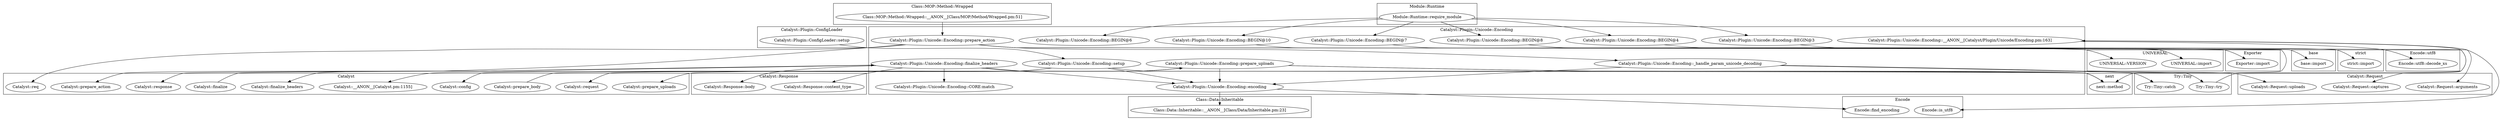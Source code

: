 digraph {
graph [overlap=false]
subgraph cluster_Catalyst {
	label="Catalyst";
	"Catalyst::prepare_body";
	"Catalyst::__ANON__[Catalyst.pm:1155]";
	"Catalyst::finalize_headers";
	"Catalyst::finalize";
	"Catalyst::config";
	"Catalyst::response";
	"Catalyst::prepare_uploads";
	"Catalyst::request";
	"Catalyst::req";
	"Catalyst::prepare_action";
}
subgraph cluster_Catalyst_Plugin_ConfigLoader {
	label="Catalyst::Plugin::ConfigLoader";
	"Catalyst::Plugin::ConfigLoader::setup";
}
subgraph cluster_Catalyst_Request {
	label="Catalyst::Request";
	"Catalyst::Request::uploads";
	"Catalyst::Request::arguments";
	"Catalyst::Request::captures";
}
subgraph cluster_next {
	label="next";
	"next::method";
}
subgraph cluster_Try_Tiny {
	label="Try::Tiny";
	"Try::Tiny::catch";
	"Try::Tiny::try";
}
subgraph cluster_UNIVERSAL {
	label="UNIVERSAL";
	"UNIVERSAL::import";
	"UNIVERSAL::VERSION";
}
subgraph cluster_Class_MOP_Method_Wrapped {
	label="Class::MOP::Method::Wrapped";
	"Class::MOP::Method::Wrapped::__ANON__[Class/MOP/Method/Wrapped.pm:51]";
}
subgraph cluster_Encode_utf8 {
	label="Encode::utf8";
	"Encode::utf8::decode_xs";
}
subgraph cluster_base {
	label="base";
	"base::import";
}
subgraph cluster_Module_Runtime {
	label="Module::Runtime";
	"Module::Runtime::require_module";
}
subgraph cluster_Exporter {
	label="Exporter";
	"Exporter::import";
}
subgraph cluster_Encode {
	label="Encode";
	"Encode::find_encoding";
	"Encode::is_utf8";
}
subgraph cluster_Catalyst_Plugin_Unicode_Encoding {
	label="Catalyst::Plugin::Unicode::Encoding";
	"Catalyst::Plugin::Unicode::Encoding::BEGIN@10";
	"Catalyst::Plugin::Unicode::Encoding::setup";
	"Catalyst::Plugin::Unicode::Encoding::BEGIN@8";
	"Catalyst::Plugin::Unicode::Encoding::prepare_action";
	"Catalyst::Plugin::Unicode::Encoding::encoding";
	"Catalyst::Plugin::Unicode::Encoding::BEGIN@4";
	"Catalyst::Plugin::Unicode::Encoding::CORE:match";
	"Catalyst::Plugin::Unicode::Encoding::BEGIN@3";
	"Catalyst::Plugin::Unicode::Encoding::BEGIN@6";
	"Catalyst::Plugin::Unicode::Encoding::_handle_param_unicode_decoding";
	"Catalyst::Plugin::Unicode::Encoding::prepare_uploads";
	"Catalyst::Plugin::Unicode::Encoding::__ANON__[Catalyst/Plugin/Unicode/Encoding.pm:163]";
	"Catalyst::Plugin::Unicode::Encoding::finalize_headers";
	"Catalyst::Plugin::Unicode::Encoding::BEGIN@7";
}
subgraph cluster_Class_Data_Inheritable {
	label="Class::Data::Inheritable";
	"Class::Data::Inheritable::__ANON__[Class/Data/Inheritable.pm:23]";
}
subgraph cluster_strict {
	label="strict";
	"strict::import";
}
subgraph cluster_Catalyst_Response {
	label="Catalyst::Response";
	"Catalyst::Response::body";
	"Catalyst::Response::content_type";
}
"Catalyst::Plugin::Unicode::Encoding::encoding" -> "Class::Data::Inheritable::__ANON__[Class/Data/Inheritable.pm:23]";
"Catalyst::Plugin::Unicode::Encoding::setup" -> "Catalyst::config";
"Catalyst::Plugin::Unicode::Encoding::finalize_headers" -> "Catalyst::Response::content_type";
"Catalyst::Plugin::Unicode::Encoding::prepare_uploads" -> "Catalyst::prepare_uploads";
"Module::Runtime::require_module" -> "Catalyst::Plugin::Unicode::Encoding::BEGIN@10";
"Module::Runtime::require_module" -> "Catalyst::Plugin::Unicode::Encoding::BEGIN@7";
"Catalyst::Plugin::Unicode::Encoding::finalize_headers" -> "Catalyst::Plugin::Unicode::Encoding::CORE:match";
"Catalyst::Plugin::Unicode::Encoding::__ANON__[Catalyst/Plugin/Unicode/Encoding.pm:163]" -> "Encode::utf8::decode_xs";
"Catalyst::Plugin::Unicode::Encoding::setup" -> "Catalyst::Plugin::Unicode::Encoding::encoding";
"Catalyst::Plugin::Unicode::Encoding::prepare_uploads" -> "Catalyst::Plugin::Unicode::Encoding::encoding";
"Catalyst::Plugin::Unicode::Encoding::_handle_param_unicode_decoding" -> "Catalyst::Plugin::Unicode::Encoding::encoding";
"Catalyst::Plugin::Unicode::Encoding::finalize_headers" -> "Catalyst::Plugin::Unicode::Encoding::encoding";
"Catalyst::Plugin::Unicode::Encoding::BEGIN@7" -> "UNIVERSAL::import";
"Catalyst::Plugin::Unicode::Encoding::setup" -> "Catalyst::__ANON__[Catalyst.pm:1155]";
"Catalyst::Plugin::Unicode::Encoding::prepare_action" -> "Catalyst::prepare_action";
"Catalyst::Plugin::Unicode::Encoding::prepare_uploads" -> "Catalyst::request";
"Catalyst::Plugin::Unicode::Encoding::_handle_param_unicode_decoding" -> "Try::Tiny::try";
"Catalyst::Plugin::Unicode::Encoding::_handle_param_unicode_decoding" -> "Try::Tiny::catch";
"Module::Runtime::require_module" -> "Catalyst::Plugin::Unicode::Encoding::BEGIN@3";
"Catalyst::Plugin::Unicode::Encoding::BEGIN@3" -> "strict::import";
"Catalyst::Plugin::Unicode::Encoding::finalize_headers" -> "Catalyst::response";
"Catalyst::Plugin::Unicode::Encoding::BEGIN@8" -> "Exporter::import";
"Class::MOP::Method::Wrapped::__ANON__[Class/MOP/Method/Wrapped.pm:51]" -> "Catalyst::Plugin::Unicode::Encoding::prepare_action";
"Catalyst::prepare_body" -> "Catalyst::Plugin::Unicode::Encoding::prepare_uploads";
"Module::Runtime::require_module" -> "Catalyst::Plugin::Unicode::Encoding::BEGIN@6";
"Catalyst::Plugin::Unicode::Encoding::BEGIN@4" -> "base::import";
"Catalyst::finalize" -> "Catalyst::Plugin::Unicode::Encoding::finalize_headers";
"Catalyst::Plugin::Unicode::Encoding::prepare_uploads" -> "Catalyst::Request::uploads";
"Module::Runtime::require_module" -> "Catalyst::Plugin::Unicode::Encoding::BEGIN@8";
"Catalyst::Plugin::Unicode::Encoding::finalize_headers" -> "Catalyst::Response::body";
"Catalyst::Plugin::Unicode::Encoding::__ANON__[Catalyst/Plugin/Unicode/Encoding.pm:163]" -> "Encode::is_utf8";
"Catalyst::Plugin::ConfigLoader::setup" -> "Catalyst::Plugin::Unicode::Encoding::setup";
"Catalyst::Plugin::Unicode::Encoding::prepare_action" -> "Catalyst::Request::arguments";
"Catalyst::Plugin::Unicode::Encoding::prepare_action" -> "Catalyst::Plugin::Unicode::Encoding::_handle_param_unicode_decoding";
"Try::Tiny::try" -> "Catalyst::Plugin::Unicode::Encoding::__ANON__[Catalyst/Plugin/Unicode/Encoding.pm:163]";
"Catalyst::Plugin::Unicode::Encoding::BEGIN@10" -> "UNIVERSAL::VERSION";
"Module::Runtime::require_module" -> "Catalyst::Plugin::Unicode::Encoding::BEGIN@4";
"Catalyst::Plugin::Unicode::Encoding::finalize_headers" -> "Catalyst::finalize_headers";
"Catalyst::Plugin::Unicode::Encoding::prepare_action" -> "Catalyst::Request::captures";
"Catalyst::Plugin::Unicode::Encoding::encoding" -> "Encode::find_encoding";
"Catalyst::Plugin::Unicode::Encoding::setup" -> "next::method";
"Catalyst::Plugin::Unicode::Encoding::prepare_action" -> "next::method";
"Catalyst::Plugin::Unicode::Encoding::prepare_uploads" -> "next::method";
"Catalyst::Plugin::Unicode::Encoding::finalize_headers" -> "next::method";
"Catalyst::Plugin::Unicode::Encoding::prepare_action" -> "Catalyst::req";
}
